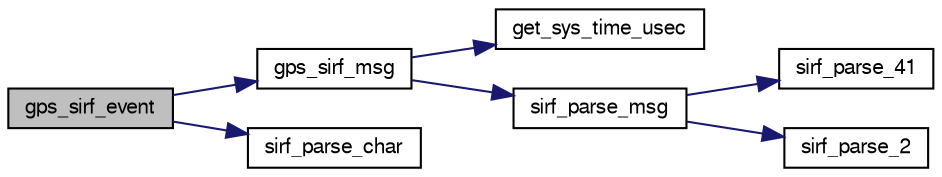 digraph "gps_sirf_event"
{
  edge [fontname="FreeSans",fontsize="10",labelfontname="FreeSans",labelfontsize="10"];
  node [fontname="FreeSans",fontsize="10",shape=record];
  rankdir="LR";
  Node1 [label="gps_sirf_event",height=0.2,width=0.4,color="black", fillcolor="grey75", style="filled", fontcolor="black"];
  Node1 -> Node2 [color="midnightblue",fontsize="10",style="solid",fontname="FreeSans"];
  Node2 [label="gps_sirf_msg",height=0.2,width=0.4,color="black", fillcolor="white", style="filled",URL="$gps__sirf_8c.html#ae52d53007754c0328f91ffd33ee9c814"];
  Node2 -> Node3 [color="midnightblue",fontsize="10",style="solid",fontname="FreeSans"];
  Node3 [label="get_sys_time_usec",height=0.2,width=0.4,color="black", fillcolor="white", style="filled",URL="$chibios_2mcu__periph_2sys__time__arch_8c.html#a7ddfef1f78a56c6b4c4c536b5d670bfb",tooltip="Get the time in microseconds since startup. "];
  Node2 -> Node4 [color="midnightblue",fontsize="10",style="solid",fontname="FreeSans"];
  Node4 [label="sirf_parse_msg",height=0.2,width=0.4,color="black", fillcolor="white", style="filled",URL="$gps__sirf_8c.html#a8bfe70fc0b88cb28b17518ff91a0cae9"];
  Node4 -> Node5 [color="midnightblue",fontsize="10",style="solid",fontname="FreeSans"];
  Node5 [label="sirf_parse_41",height=0.2,width=0.4,color="black", fillcolor="white", style="filled",URL="$gps__sirf_8c.html#a99e4106b362adc09bc68f3037a3db9ec"];
  Node4 -> Node6 [color="midnightblue",fontsize="10",style="solid",fontname="FreeSans"];
  Node6 [label="sirf_parse_2",height=0.2,width=0.4,color="black", fillcolor="white", style="filled",URL="$gps__sirf_8c.html#ab8f82af196f0d9516b8f914f1e02df87"];
  Node1 -> Node7 [color="midnightblue",fontsize="10",style="solid",fontname="FreeSans"];
  Node7 [label="sirf_parse_char",height=0.2,width=0.4,color="black", fillcolor="white", style="filled",URL="$gps__sirf_8c.html#a60b776e45dfc8a807cec9dcf5571844d"];
}
